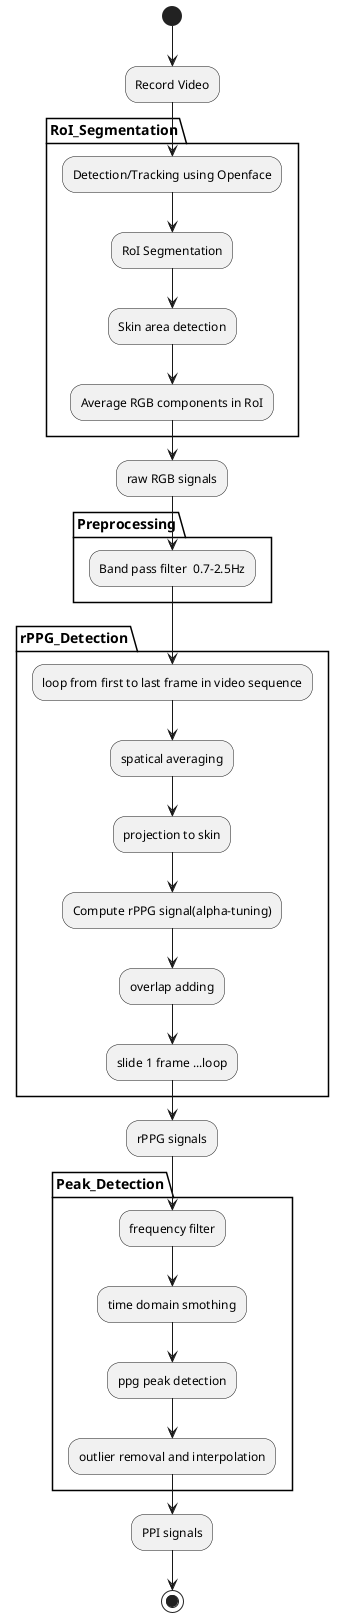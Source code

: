 @startuml

(*) --> "Record Video"
partition RoI_Segmentation {
--> "Detection/Tracking using Openface"
--> "RoI Segmentation"
--> "Skin area detection"
--> "Average RGB components in RoI"
}
--> "raw RGB signals"

partition Preprocessing {
 --> "Band pass filter  0.7-2.5Hz"
}

partition rPPG_Detection {
--> "loop from first to last frame in video sequence"
--> "spatical averaging"
--> "projection to skin"
--> "Compute rPPG signal(alpha-tuning)"
--> "overlap adding"
--> "slide 1 frame ...loop"
}
--> "rPPG signals"

partition Peak_Detection {
--> "frequency filter"
--> "time domain smothing"
--> "ppg peak detection"
--> "outlier removal and interpolation"
}
--> "PPI signals"

--> (*)
@enduml